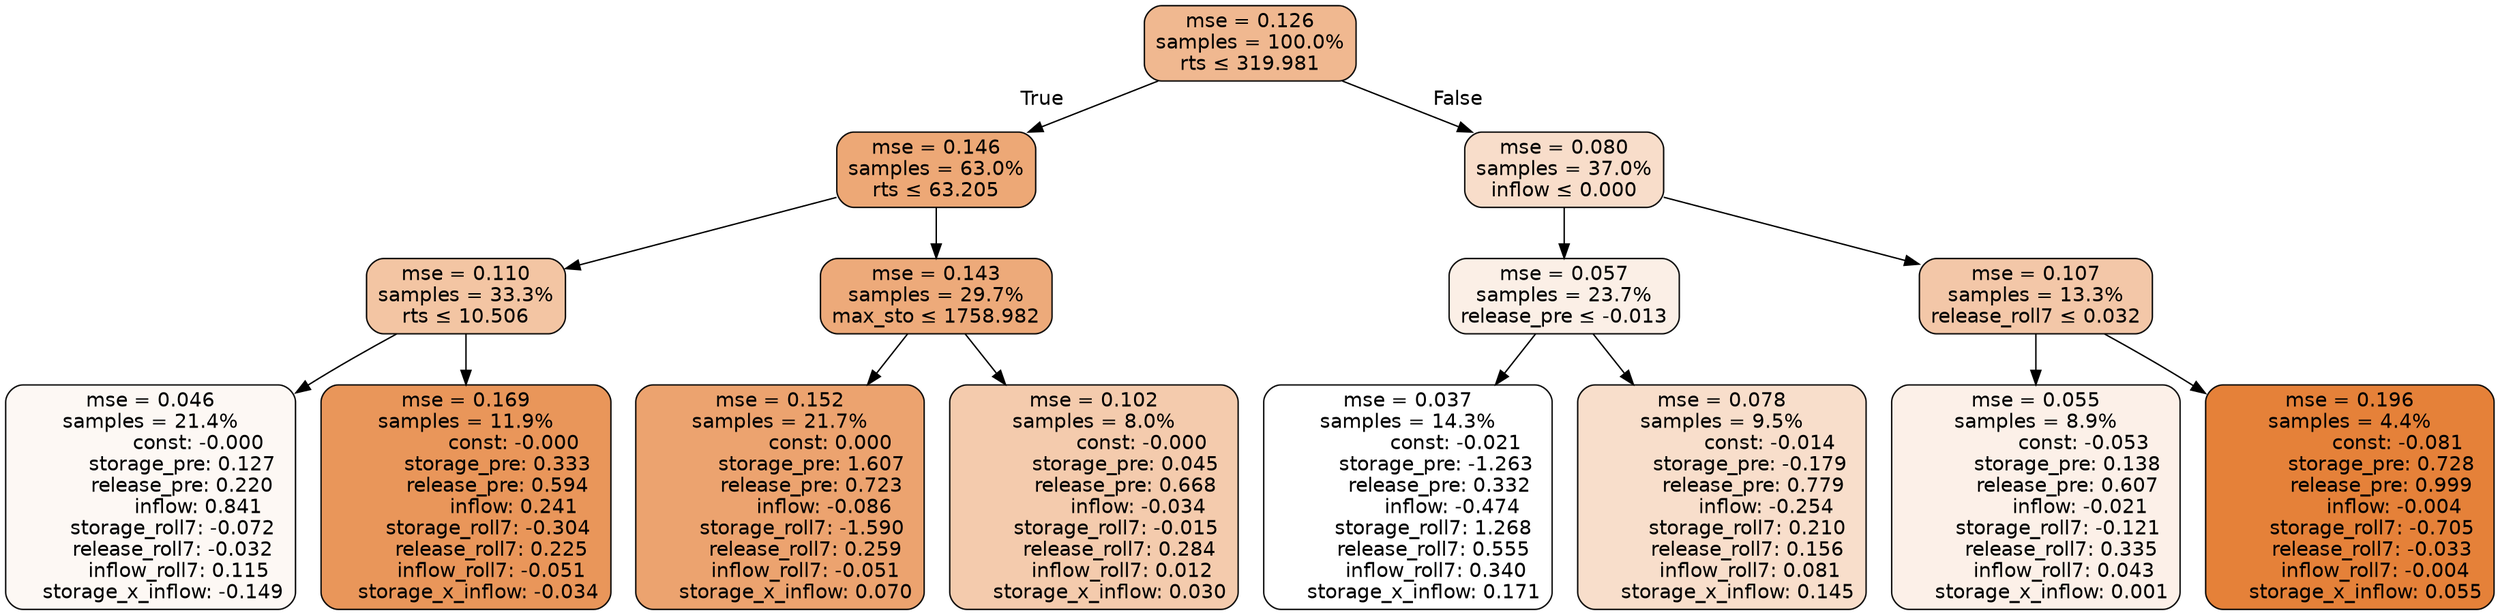 digraph tree {
bgcolor="transparent"
node [shape=rectangle, style="filled, rounded", color="black", fontname=helvetica] ;
edge [fontname=helvetica] ;
	"0" [label="mse = 0.126
samples = 100.0%
rts &le; 319.981", fillcolor="#f0b890"]
	"1" [label="mse = 0.146
samples = 63.0%
rts &le; 63.205", fillcolor="#eda876"]
	"2" [label="mse = 0.110
samples = 33.3%
rts &le; 10.506", fillcolor="#f3c5a3"]
	"3" [label="mse = 0.046
samples = 21.4%
               const: -0.000
          storage_pre: 0.127
          release_pre: 0.220
               inflow: 0.841
       storage_roll7: -0.072
       release_roll7: -0.032
         inflow_roll7: 0.115
    storage_x_inflow: -0.149", fillcolor="#fdf8f4"]
	"4" [label="mse = 0.169
samples = 11.9%
               const: -0.000
          storage_pre: 0.333
          release_pre: 0.594
               inflow: 0.241
       storage_roll7: -0.304
        release_roll7: 0.225
        inflow_roll7: -0.051
    storage_x_inflow: -0.034", fillcolor="#e9965a"]
	"5" [label="mse = 0.143
samples = 29.7%
max_sto &le; 1758.982", fillcolor="#edaa7a"]
	"6" [label="mse = 0.152
samples = 21.7%
                const: 0.000
          storage_pre: 1.607
          release_pre: 0.723
              inflow: -0.086
       storage_roll7: -1.590
        release_roll7: 0.259
        inflow_roll7: -0.051
     storage_x_inflow: 0.070", fillcolor="#eca36f"]
	"7" [label="mse = 0.102
samples = 8.0%
               const: -0.000
          storage_pre: 0.045
          release_pre: 0.668
              inflow: -0.034
       storage_roll7: -0.015
        release_roll7: 0.284
         inflow_roll7: 0.012
     storage_x_inflow: 0.030", fillcolor="#f4cbad"]
	"8" [label="mse = 0.080
samples = 37.0%
inflow &le; 0.000", fillcolor="#f8ddca"]
	"9" [label="mse = 0.057
samples = 23.7%
release_pre &le; -0.013", fillcolor="#fbefe6"]
	"10" [label="mse = 0.037
samples = 14.3%
               const: -0.021
         storage_pre: -1.263
          release_pre: 0.332
              inflow: -0.474
        storage_roll7: 1.268
        release_roll7: 0.555
         inflow_roll7: 0.340
     storage_x_inflow: 0.171", fillcolor="#ffffff"]
	"11" [label="mse = 0.078
samples = 9.5%
               const: -0.014
         storage_pre: -0.179
          release_pre: 0.779
              inflow: -0.254
        storage_roll7: 0.210
        release_roll7: 0.156
         inflow_roll7: 0.081
     storage_x_inflow: 0.145", fillcolor="#f8decb"]
	"12" [label="mse = 0.107
samples = 13.3%
release_roll7 &le; 0.032", fillcolor="#f3c7a8"]
	"13" [label="mse = 0.055
samples = 8.9%
               const: -0.053
          storage_pre: 0.138
          release_pre: 0.607
              inflow: -0.021
       storage_roll7: -0.121
        release_roll7: 0.335
         inflow_roll7: 0.043
     storage_x_inflow: 0.001", fillcolor="#fcf0e8"]
	"14" [label="mse = 0.196
samples = 4.4%
               const: -0.081
          storage_pre: 0.728
          release_pre: 0.999
              inflow: -0.004
       storage_roll7: -0.705
       release_roll7: -0.033
        inflow_roll7: -0.004
     storage_x_inflow: 0.055", fillcolor="#e58139"]

	"0" -> "1" [labeldistance=2.5, labelangle=45, headlabel="True"]
	"1" -> "2"
	"2" -> "3"
	"2" -> "4"
	"1" -> "5"
	"5" -> "6"
	"5" -> "7"
	"0" -> "8" [labeldistance=2.5, labelangle=-45, headlabel="False"]
	"8" -> "9"
	"9" -> "10"
	"9" -> "11"
	"8" -> "12"
	"12" -> "13"
	"12" -> "14"
}